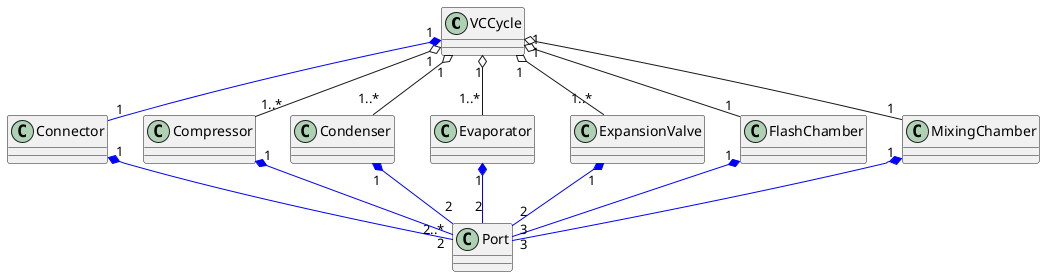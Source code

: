 @startuml instance relations
VCCycle "1" *-[#blue]- "1" Connector
VCCycle "1" o-- "1..*" Compressor
VCCycle "1" o-- "1..*" Condenser
VCCycle "1" o-- "1..*" Evaporator
VCCycle "1" o-- "1..*" ExpansionValve
VCCycle "1" o-- "1" FlashChamber
VCCycle "1" o-- "1" MixingChamber

Connector "1" *-[#blue]- "2..*" Port
Compressor "1" *-[#blue]- "2"  Port
Condenser "1" *-[#blue]- "2" Port
Evaporator "1" *-[#blue]- "2" Port
ExpansionValve "1" *-[#blue]- "2" Port
FlashChamber "1" *-[#blue]- "3" Port
MixingChamber "1" *-[#blue]- "3" Port
@enduml
